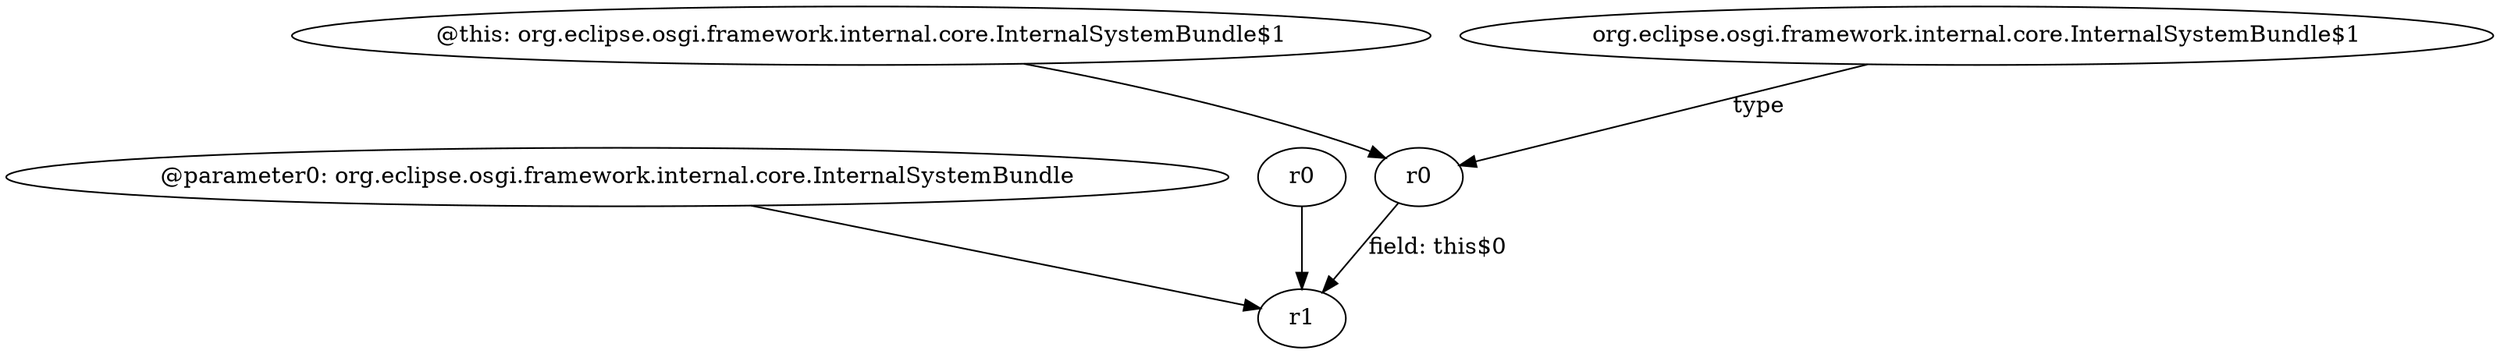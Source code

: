 digraph g {
0[label="r0"]
1[label="r1"]
0->1[label="field: this$0"]
2[label="@this: org.eclipse.osgi.framework.internal.core.InternalSystemBundle$1"]
2->0[label=""]
3[label="@parameter0: org.eclipse.osgi.framework.internal.core.InternalSystemBundle"]
3->1[label=""]
4[label="org.eclipse.osgi.framework.internal.core.InternalSystemBundle$1"]
4->0[label="type"]
5[label="r0"]
5->1[label=""]
}